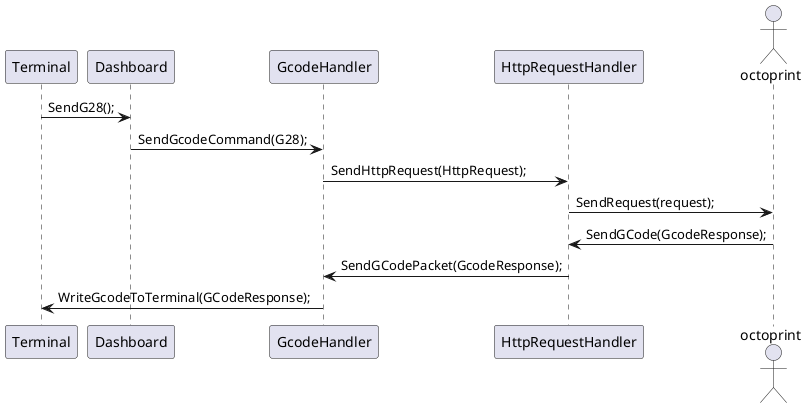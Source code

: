 @startuml
participant Terminal
participant Dashboard
participant GcodeHandler
participant HttpRequestHandler
actor octoprint

Terminal->Dashboard: SendG28();
Dashboard -> GcodeHandler : SendGcodeCommand(G28);
GcodeHandler-> HttpRequestHandler: SendHttpRequest(HttpRequest);
HttpRequestHandler->octoprint : SendRequest(request);
octoprint->HttpRequestHandler : SendGCode(GcodeResponse);
HttpRequestHandler->GcodeHandler : SendGCodePacket(GcodeResponse);
GcodeHandler->Terminal: WriteGcodeToTerminal(GCodeResponse);
@enduml